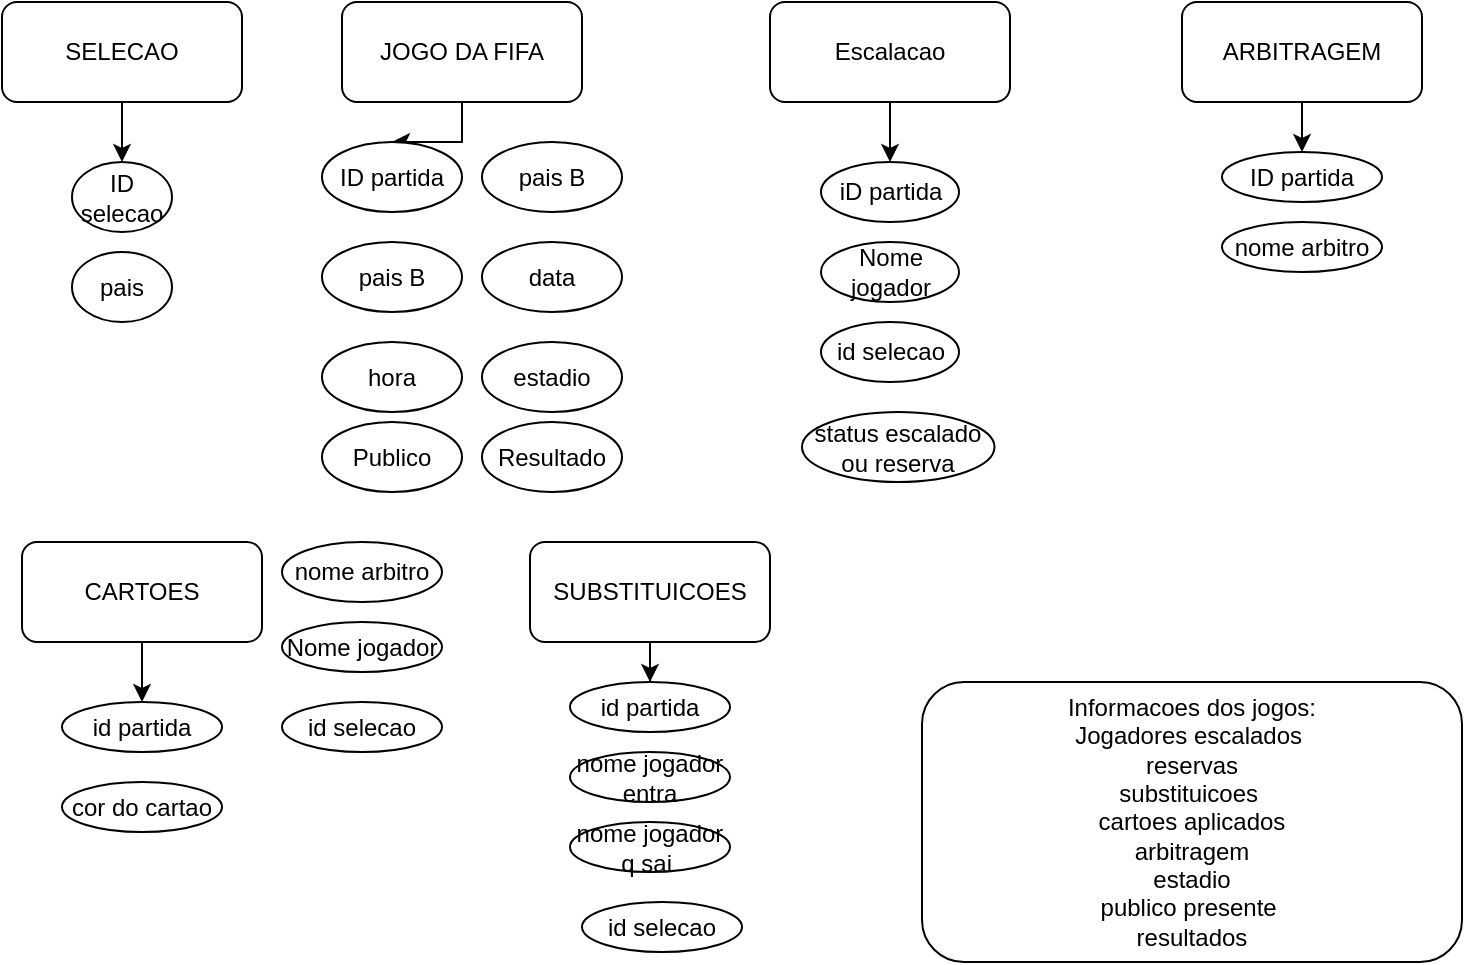 <mxfile version="21.6.6" type="github">
  <diagram id="C5RBs43oDa-KdzZeNtuy" name="Page-1">
    <mxGraphModel dx="1050" dy="566" grid="1" gridSize="10" guides="1" tooltips="1" connect="1" arrows="1" fold="1" page="1" pageScale="1" pageWidth="827" pageHeight="1169" math="0" shadow="0">
      <root>
        <mxCell id="WIyWlLk6GJQsqaUBKTNV-0" />
        <mxCell id="WIyWlLk6GJQsqaUBKTNV-1" parent="WIyWlLk6GJQsqaUBKTNV-0" />
        <mxCell id="ncDcwBU7l1VGzrw3iZXN-1" value="" style="edgeStyle=orthogonalEdgeStyle;rounded=0;orthogonalLoop=1;jettySize=auto;html=1;" edge="1" parent="WIyWlLk6GJQsqaUBKTNV-1" source="XiMKKWVyvtWTgdpAV8Z2-0" target="ncDcwBU7l1VGzrw3iZXN-0">
          <mxGeometry relative="1" as="geometry" />
        </mxCell>
        <mxCell id="XiMKKWVyvtWTgdpAV8Z2-0" value="JOGO DA FIFA" style="rounded=1;whiteSpace=wrap;html=1;" parent="WIyWlLk6GJQsqaUBKTNV-1" vertex="1">
          <mxGeometry x="200" y="70" width="120" height="50" as="geometry" />
        </mxCell>
        <mxCell id="XiMKKWVyvtWTgdpAV8Z2-16" value="Informacoes dos jogos:&lt;br&gt;Jogadores escalados&amp;nbsp;&lt;br&gt;reservas&lt;br&gt;substituicoes&amp;nbsp;&lt;br&gt;cartoes aplicados&lt;br&gt;arbitragem&lt;br&gt;estadio&lt;br&gt;publico presente&amp;nbsp;&lt;br&gt;resultados" style="rounded=1;whiteSpace=wrap;html=1;" parent="WIyWlLk6GJQsqaUBKTNV-1" vertex="1">
          <mxGeometry x="490" y="410" width="270" height="140" as="geometry" />
        </mxCell>
        <mxCell id="ncDcwBU7l1VGzrw3iZXN-0" value="ID partida" style="ellipse;whiteSpace=wrap;html=1;rounded=1;" vertex="1" parent="WIyWlLk6GJQsqaUBKTNV-1">
          <mxGeometry x="190" y="140" width="70" height="35" as="geometry" />
        </mxCell>
        <mxCell id="ncDcwBU7l1VGzrw3iZXN-2" value="pais B" style="ellipse;whiteSpace=wrap;html=1;rounded=1;" vertex="1" parent="WIyWlLk6GJQsqaUBKTNV-1">
          <mxGeometry x="270" y="140" width="70" height="35" as="geometry" />
        </mxCell>
        <mxCell id="ncDcwBU7l1VGzrw3iZXN-13" value="" style="edgeStyle=orthogonalEdgeStyle;rounded=0;orthogonalLoop=1;jettySize=auto;html=1;" edge="1" parent="WIyWlLk6GJQsqaUBKTNV-1" source="ncDcwBU7l1VGzrw3iZXN-3" target="ncDcwBU7l1VGzrw3iZXN-12">
          <mxGeometry relative="1" as="geometry" />
        </mxCell>
        <mxCell id="ncDcwBU7l1VGzrw3iZXN-3" value="Escalacao" style="rounded=1;whiteSpace=wrap;html=1;" vertex="1" parent="WIyWlLk6GJQsqaUBKTNV-1">
          <mxGeometry x="414" y="70" width="120" height="50" as="geometry" />
        </mxCell>
        <mxCell id="ncDcwBU7l1VGzrw3iZXN-22" value="" style="edgeStyle=orthogonalEdgeStyle;rounded=0;orthogonalLoop=1;jettySize=auto;html=1;" edge="1" parent="WIyWlLk6GJQsqaUBKTNV-1" source="ncDcwBU7l1VGzrw3iZXN-4" target="ncDcwBU7l1VGzrw3iZXN-21">
          <mxGeometry relative="1" as="geometry" />
        </mxCell>
        <mxCell id="ncDcwBU7l1VGzrw3iZXN-4" value="ARBITRAGEM" style="rounded=1;whiteSpace=wrap;html=1;" vertex="1" parent="WIyWlLk6GJQsqaUBKTNV-1">
          <mxGeometry x="620" y="70" width="120" height="50" as="geometry" />
        </mxCell>
        <mxCell id="ncDcwBU7l1VGzrw3iZXN-5" value="pais B" style="ellipse;whiteSpace=wrap;html=1;rounded=1;" vertex="1" parent="WIyWlLk6GJQsqaUBKTNV-1">
          <mxGeometry x="190" y="190" width="70" height="35" as="geometry" />
        </mxCell>
        <mxCell id="ncDcwBU7l1VGzrw3iZXN-6" value="data" style="ellipse;whiteSpace=wrap;html=1;rounded=1;" vertex="1" parent="WIyWlLk6GJQsqaUBKTNV-1">
          <mxGeometry x="270" y="190" width="70" height="35" as="geometry" />
        </mxCell>
        <mxCell id="ncDcwBU7l1VGzrw3iZXN-7" value="hora" style="ellipse;whiteSpace=wrap;html=1;rounded=1;" vertex="1" parent="WIyWlLk6GJQsqaUBKTNV-1">
          <mxGeometry x="190" y="240" width="70" height="35" as="geometry" />
        </mxCell>
        <mxCell id="ncDcwBU7l1VGzrw3iZXN-8" value="estadio" style="ellipse;whiteSpace=wrap;html=1;rounded=1;" vertex="1" parent="WIyWlLk6GJQsqaUBKTNV-1">
          <mxGeometry x="270" y="240" width="70" height="35" as="geometry" />
        </mxCell>
        <mxCell id="ncDcwBU7l1VGzrw3iZXN-9" value="Publico" style="ellipse;whiteSpace=wrap;html=1;rounded=1;" vertex="1" parent="WIyWlLk6GJQsqaUBKTNV-1">
          <mxGeometry x="190" y="280" width="70" height="35" as="geometry" />
        </mxCell>
        <mxCell id="ncDcwBU7l1VGzrw3iZXN-10" value="Resultado" style="ellipse;whiteSpace=wrap;html=1;rounded=1;" vertex="1" parent="WIyWlLk6GJQsqaUBKTNV-1">
          <mxGeometry x="270" y="280" width="70" height="35" as="geometry" />
        </mxCell>
        <mxCell id="ncDcwBU7l1VGzrw3iZXN-12" value="iD partida" style="ellipse;whiteSpace=wrap;html=1;rounded=1;" vertex="1" parent="WIyWlLk6GJQsqaUBKTNV-1">
          <mxGeometry x="439.5" y="150" width="69" height="30" as="geometry" />
        </mxCell>
        <mxCell id="ncDcwBU7l1VGzrw3iZXN-14" value="Nome jogador" style="ellipse;whiteSpace=wrap;html=1;rounded=1;" vertex="1" parent="WIyWlLk6GJQsqaUBKTNV-1">
          <mxGeometry x="439.5" y="190" width="69" height="30" as="geometry" />
        </mxCell>
        <mxCell id="ncDcwBU7l1VGzrw3iZXN-15" value="id selecao" style="ellipse;whiteSpace=wrap;html=1;rounded=1;" vertex="1" parent="WIyWlLk6GJQsqaUBKTNV-1">
          <mxGeometry x="439.5" y="230" width="69" height="30" as="geometry" />
        </mxCell>
        <mxCell id="ncDcwBU7l1VGzrw3iZXN-16" value="status escalado ou reserva" style="ellipse;whiteSpace=wrap;html=1;rounded=1;" vertex="1" parent="WIyWlLk6GJQsqaUBKTNV-1">
          <mxGeometry x="430" y="275" width="96.25" height="35" as="geometry" />
        </mxCell>
        <mxCell id="ncDcwBU7l1VGzrw3iZXN-19" value="" style="edgeStyle=orthogonalEdgeStyle;rounded=0;orthogonalLoop=1;jettySize=auto;html=1;" edge="1" parent="WIyWlLk6GJQsqaUBKTNV-1" source="ncDcwBU7l1VGzrw3iZXN-17" target="ncDcwBU7l1VGzrw3iZXN-18">
          <mxGeometry relative="1" as="geometry" />
        </mxCell>
        <mxCell id="ncDcwBU7l1VGzrw3iZXN-17" value="SELECAO" style="rounded=1;whiteSpace=wrap;html=1;" vertex="1" parent="WIyWlLk6GJQsqaUBKTNV-1">
          <mxGeometry x="30" y="70" width="120" height="50" as="geometry" />
        </mxCell>
        <mxCell id="ncDcwBU7l1VGzrw3iZXN-18" value="ID selecao" style="ellipse;whiteSpace=wrap;html=1;rounded=1;" vertex="1" parent="WIyWlLk6GJQsqaUBKTNV-1">
          <mxGeometry x="65" y="150" width="50" height="35" as="geometry" />
        </mxCell>
        <mxCell id="ncDcwBU7l1VGzrw3iZXN-20" value="pais" style="ellipse;whiteSpace=wrap;html=1;rounded=1;" vertex="1" parent="WIyWlLk6GJQsqaUBKTNV-1">
          <mxGeometry x="65" y="195" width="50" height="35" as="geometry" />
        </mxCell>
        <mxCell id="ncDcwBU7l1VGzrw3iZXN-21" value="ID partida" style="ellipse;whiteSpace=wrap;html=1;rounded=1;" vertex="1" parent="WIyWlLk6GJQsqaUBKTNV-1">
          <mxGeometry x="640" y="145" width="80" height="25" as="geometry" />
        </mxCell>
        <mxCell id="ncDcwBU7l1VGzrw3iZXN-23" value="nome arbitro" style="ellipse;whiteSpace=wrap;html=1;rounded=1;" vertex="1" parent="WIyWlLk6GJQsqaUBKTNV-1">
          <mxGeometry x="640" y="180" width="80" height="25" as="geometry" />
        </mxCell>
        <mxCell id="ncDcwBU7l1VGzrw3iZXN-28" value="" style="edgeStyle=orthogonalEdgeStyle;rounded=0;orthogonalLoop=1;jettySize=auto;html=1;" edge="1" parent="WIyWlLk6GJQsqaUBKTNV-1" source="ncDcwBU7l1VGzrw3iZXN-26" target="ncDcwBU7l1VGzrw3iZXN-27">
          <mxGeometry relative="1" as="geometry" />
        </mxCell>
        <mxCell id="ncDcwBU7l1VGzrw3iZXN-26" value="CARTOES" style="rounded=1;whiteSpace=wrap;html=1;" vertex="1" parent="WIyWlLk6GJQsqaUBKTNV-1">
          <mxGeometry x="40" y="340" width="120" height="50" as="geometry" />
        </mxCell>
        <mxCell id="ncDcwBU7l1VGzrw3iZXN-27" value="id partida" style="ellipse;whiteSpace=wrap;html=1;rounded=1;" vertex="1" parent="WIyWlLk6GJQsqaUBKTNV-1">
          <mxGeometry x="60" y="420" width="80" height="25" as="geometry" />
        </mxCell>
        <mxCell id="ncDcwBU7l1VGzrw3iZXN-29" value="cor do cartao" style="ellipse;whiteSpace=wrap;html=1;rounded=1;" vertex="1" parent="WIyWlLk6GJQsqaUBKTNV-1">
          <mxGeometry x="60" y="460" width="80" height="25" as="geometry" />
        </mxCell>
        <mxCell id="ncDcwBU7l1VGzrw3iZXN-30" value="Nome jogador" style="ellipse;whiteSpace=wrap;html=1;rounded=1;" vertex="1" parent="WIyWlLk6GJQsqaUBKTNV-1">
          <mxGeometry x="170" y="380" width="80" height="25" as="geometry" />
        </mxCell>
        <mxCell id="ncDcwBU7l1VGzrw3iZXN-31" value="id selecao" style="ellipse;whiteSpace=wrap;html=1;rounded=1;" vertex="1" parent="WIyWlLk6GJQsqaUBKTNV-1">
          <mxGeometry x="170" y="420" width="80" height="25" as="geometry" />
        </mxCell>
        <mxCell id="ncDcwBU7l1VGzrw3iZXN-33" value="nome arbitro" style="ellipse;whiteSpace=wrap;html=1;rounded=1;" vertex="1" parent="WIyWlLk6GJQsqaUBKTNV-1">
          <mxGeometry x="170" y="340" width="80" height="30" as="geometry" />
        </mxCell>
        <mxCell id="ncDcwBU7l1VGzrw3iZXN-36" value="" style="edgeStyle=orthogonalEdgeStyle;rounded=0;orthogonalLoop=1;jettySize=auto;html=1;" edge="1" parent="WIyWlLk6GJQsqaUBKTNV-1" source="ncDcwBU7l1VGzrw3iZXN-34" target="ncDcwBU7l1VGzrw3iZXN-35">
          <mxGeometry relative="1" as="geometry" />
        </mxCell>
        <mxCell id="ncDcwBU7l1VGzrw3iZXN-34" value="SUBSTITUICOES" style="rounded=1;whiteSpace=wrap;html=1;" vertex="1" parent="WIyWlLk6GJQsqaUBKTNV-1">
          <mxGeometry x="294" y="340" width="120" height="50" as="geometry" />
        </mxCell>
        <mxCell id="ncDcwBU7l1VGzrw3iZXN-35" value="id partida" style="ellipse;whiteSpace=wrap;html=1;rounded=1;" vertex="1" parent="WIyWlLk6GJQsqaUBKTNV-1">
          <mxGeometry x="314" y="410" width="80" height="25" as="geometry" />
        </mxCell>
        <mxCell id="ncDcwBU7l1VGzrw3iZXN-37" value="nome jogador entra" style="ellipse;whiteSpace=wrap;html=1;rounded=1;" vertex="1" parent="WIyWlLk6GJQsqaUBKTNV-1">
          <mxGeometry x="314" y="445" width="80" height="25" as="geometry" />
        </mxCell>
        <mxCell id="ncDcwBU7l1VGzrw3iZXN-40" value="nome jogador q sai&amp;nbsp;" style="ellipse;whiteSpace=wrap;html=1;rounded=1;" vertex="1" parent="WIyWlLk6GJQsqaUBKTNV-1">
          <mxGeometry x="314" y="480" width="80" height="25" as="geometry" />
        </mxCell>
        <mxCell id="ncDcwBU7l1VGzrw3iZXN-41" value="id selecao" style="ellipse;whiteSpace=wrap;html=1;rounded=1;" vertex="1" parent="WIyWlLk6GJQsqaUBKTNV-1">
          <mxGeometry x="320" y="520" width="80" height="25" as="geometry" />
        </mxCell>
      </root>
    </mxGraphModel>
  </diagram>
</mxfile>
